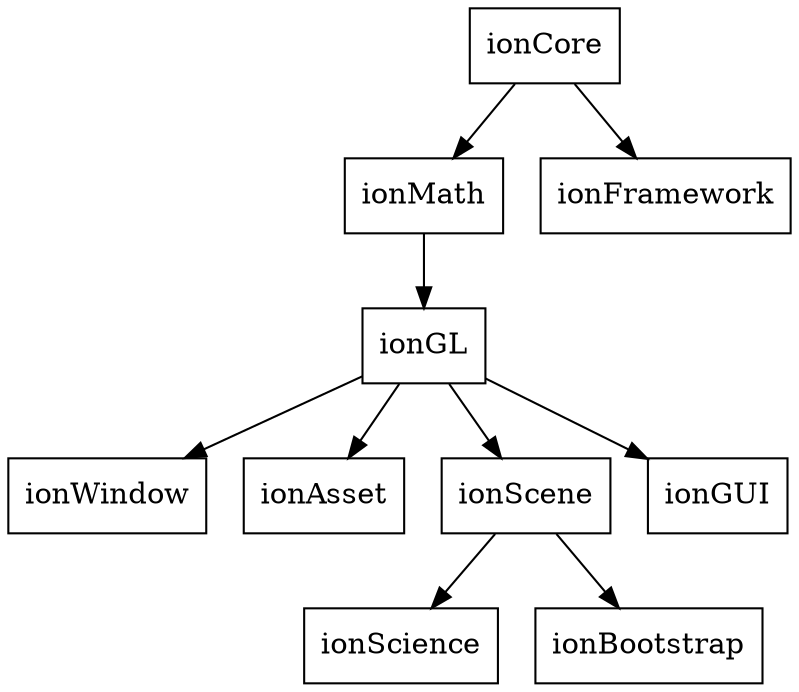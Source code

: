 digraph graphname {
    node [shape=box];
    ionGL [URL="module_g_l.html"];
    ionCore [URL="module_core.html"];
    ionCore -> ionMath;
    ionCore -> ionFramework;
    ionMath -> ionGL;
    ionGL -> ionWindow;
    ionGL -> ionAsset;
    ionGL -> ionScene;
    ionGL -> ionGUI;
    ionScene -> ionScience;
    ionScene -> ionBootstrap;
}
